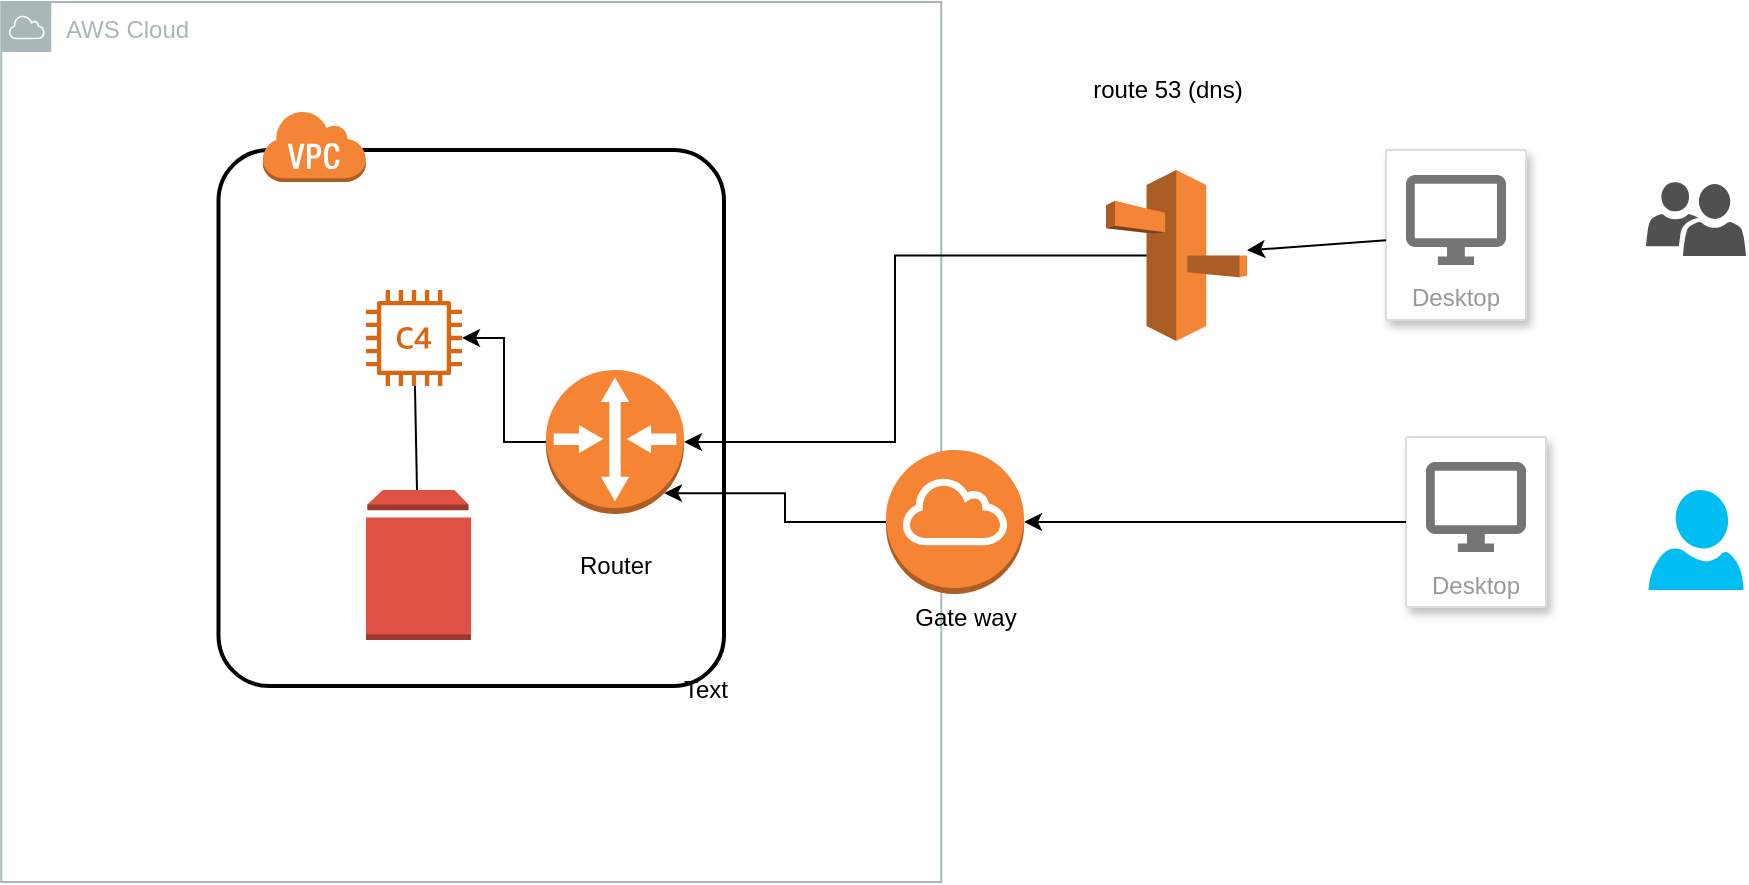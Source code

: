 <mxfile version="12.9.14" type="device"><diagram id="Ht1M8jgEwFfnCIfOTk4-" name="Page-1"><mxGraphModel dx="1480" dy="896" grid="1" gridSize="10" guides="1" tooltips="1" connect="1" arrows="1" fold="1" page="1" pageScale="1" pageWidth="1169" pageHeight="827" math="0" shadow="0"><root><mxCell id="0"/><mxCell id="1" parent="0"/><mxCell id="pBi5G5RGwfv6FwNST9ow-9" value="" style="rounded=1;arcSize=10;dashed=0;fillColor=none;gradientColor=none;strokeWidth=2;" vertex="1" parent="1"><mxGeometry x="236.25" y="170" width="252.75" height="268" as="geometry"/></mxCell><mxCell id="pBi5G5RGwfv6FwNST9ow-15" value="AWS Cloud" style="outlineConnect=0;gradientColor=none;html=1;whiteSpace=wrap;fontSize=12;fontStyle=0;shape=mxgraph.aws4.group;grIcon=mxgraph.aws4.group_aws_cloud;strokeColor=#AAB7B8;fillColor=none;verticalAlign=top;align=left;spacingLeft=30;fontColor=#AAB7B8;dashed=0;" vertex="1" parent="1"><mxGeometry x="127.63" y="96" width="470" height="440" as="geometry"/></mxCell><mxCell id="pBi5G5RGwfv6FwNST9ow-2" value="" style="outlineConnect=0;fontColor=#232F3E;gradientColor=none;fillColor=#D86613;strokeColor=none;dashed=0;verticalLabelPosition=bottom;verticalAlign=top;align=center;html=1;fontSize=12;fontStyle=0;aspect=fixed;pointerEvents=1;shape=mxgraph.aws4.c4_instance;" vertex="1" parent="1"><mxGeometry x="310" y="240" width="48" height="48" as="geometry"/></mxCell><mxCell id="pBi5G5RGwfv6FwNST9ow-3" value="" style="outlineConnect=0;dashed=0;verticalLabelPosition=bottom;verticalAlign=top;align=center;html=1;shape=mxgraph.aws3.volume;fillColor=#E05243;gradientColor=none;" vertex="1" parent="1"><mxGeometry x="310" y="340" width="52.5" height="75" as="geometry"/></mxCell><mxCell id="pBi5G5RGwfv6FwNST9ow-4" value="" style="endArrow=none;html=1;" edge="1" parent="1" source="pBi5G5RGwfv6FwNST9ow-3" target="pBi5G5RGwfv6FwNST9ow-2"><mxGeometry width="50" height="50" relative="1" as="geometry"><mxPoint x="549" y="410" as="sourcePoint"/><mxPoint x="599" y="360" as="targetPoint"/></mxGeometry></mxCell><mxCell id="pBi5G5RGwfv6FwNST9ow-27" style="edgeStyle=orthogonalEdgeStyle;rounded=0;orthogonalLoop=1;jettySize=auto;html=1;exitX=0.29;exitY=0.5;exitDx=0;exitDy=0;exitPerimeter=0;entryX=1;entryY=0.5;entryDx=0;entryDy=0;entryPerimeter=0;" edge="1" parent="1" source="pBi5G5RGwfv6FwNST9ow-5" target="pBi5G5RGwfv6FwNST9ow-17"><mxGeometry relative="1" as="geometry"/></mxCell><mxCell id="pBi5G5RGwfv6FwNST9ow-5" value="" style="outlineConnect=0;dashed=0;verticalLabelPosition=bottom;verticalAlign=top;align=center;html=1;shape=mxgraph.aws3.route_53;fillColor=#F58536;gradientColor=none;" vertex="1" parent="1"><mxGeometry x="680" y="180" width="70.5" height="85.5" as="geometry"/></mxCell><mxCell id="pBi5G5RGwfv6FwNST9ow-10" value="" style="dashed=0;html=1;shape=mxgraph.aws3.virtual_private_cloud;fillColor=#F58536;gradientColor=none;dashed=0;" vertex="1" parent="1"><mxGeometry x="258" y="150" width="52" height="36" as="geometry"/></mxCell><mxCell id="pBi5G5RGwfv6FwNST9ow-33" style="edgeStyle=orthogonalEdgeStyle;rounded=0;orthogonalLoop=1;jettySize=auto;html=1;exitX=0;exitY=0.5;exitDx=0;exitDy=0;exitPerimeter=0;entryX=0.855;entryY=0.855;entryDx=0;entryDy=0;entryPerimeter=0;" edge="1" parent="1" source="pBi5G5RGwfv6FwNST9ow-14" target="pBi5G5RGwfv6FwNST9ow-17"><mxGeometry relative="1" as="geometry"/></mxCell><mxCell id="pBi5G5RGwfv6FwNST9ow-14" value="" style="outlineConnect=0;dashed=0;verticalLabelPosition=bottom;verticalAlign=top;align=center;html=1;shape=mxgraph.aws3.internet_gateway;fillColor=#F58534;gradientColor=none;" vertex="1" parent="1"><mxGeometry x="570" y="320" width="69" height="72" as="geometry"/></mxCell><mxCell id="pBi5G5RGwfv6FwNST9ow-31" style="edgeStyle=orthogonalEdgeStyle;rounded=0;orthogonalLoop=1;jettySize=auto;html=1;exitX=0;exitY=0.5;exitDx=0;exitDy=0;exitPerimeter=0;" edge="1" parent="1" source="pBi5G5RGwfv6FwNST9ow-17" target="pBi5G5RGwfv6FwNST9ow-2"><mxGeometry relative="1" as="geometry"/></mxCell><mxCell id="pBi5G5RGwfv6FwNST9ow-17" value="" style="outlineConnect=0;dashed=0;verticalLabelPosition=bottom;verticalAlign=top;align=center;html=1;shape=mxgraph.aws3.router;fillColor=#F58534;gradientColor=none;" vertex="1" parent="1"><mxGeometry x="400" y="280" width="69" height="72" as="geometry"/></mxCell><mxCell id="pBi5G5RGwfv6FwNST9ow-19" value="" style="pointerEvents=1;shadow=0;dashed=0;html=1;strokeColor=none;labelPosition=center;verticalLabelPosition=bottom;verticalAlign=top;align=center;fillColor=#505050;shape=mxgraph.mscae.intune.user_group" vertex="1" parent="1"><mxGeometry x="950" y="186" width="50" height="37" as="geometry"/></mxCell><mxCell id="pBi5G5RGwfv6FwNST9ow-20" value="Desktop" style="strokeColor=#dddddd;shadow=1;strokeWidth=1;rounded=1;absoluteArcSize=1;arcSize=2;labelPosition=center;verticalLabelPosition=middle;align=center;verticalAlign=bottom;spacingLeft=0;fontColor=#999999;fontSize=12;whiteSpace=wrap;spacingBottom=2;" vertex="1" parent="1"><mxGeometry x="820" y="170" width="70" height="85" as="geometry"/></mxCell><mxCell id="pBi5G5RGwfv6FwNST9ow-21" value="" style="dashed=0;connectable=0;html=1;fillColor=#757575;strokeColor=none;shape=mxgraph.gcp2.desktop;part=1;" vertex="1" parent="pBi5G5RGwfv6FwNST9ow-20"><mxGeometry x="0.5" width="50" height="45" relative="1" as="geometry"><mxPoint x="-25" y="12.5" as="offset"/></mxGeometry></mxCell><mxCell id="pBi5G5RGwfv6FwNST9ow-22" value="" style="verticalLabelPosition=bottom;html=1;verticalAlign=top;align=center;strokeColor=none;fillColor=#00BEF2;shape=mxgraph.azure.user;" vertex="1" parent="1"><mxGeometry x="951.25" y="340" width="47.5" height="50" as="geometry"/></mxCell><mxCell id="pBi5G5RGwfv6FwNST9ow-23" value="Desktop" style="strokeColor=#dddddd;shadow=1;strokeWidth=1;rounded=1;absoluteArcSize=1;arcSize=2;labelPosition=center;verticalLabelPosition=middle;align=center;verticalAlign=bottom;spacingLeft=0;fontColor=#999999;fontSize=12;whiteSpace=wrap;spacingBottom=2;" vertex="1" parent="1"><mxGeometry x="830" y="313.5" width="70" height="85" as="geometry"/></mxCell><mxCell id="pBi5G5RGwfv6FwNST9ow-24" value="" style="dashed=0;connectable=0;html=1;fillColor=#757575;strokeColor=none;shape=mxgraph.gcp2.desktop;part=1;" vertex="1" parent="pBi5G5RGwfv6FwNST9ow-23"><mxGeometry x="0.5" width="50" height="45" relative="1" as="geometry"><mxPoint x="-25" y="12.5" as="offset"/></mxGeometry></mxCell><mxCell id="pBi5G5RGwfv6FwNST9ow-26" value="" style="endArrow=classic;html=1;" edge="1" parent="1" source="pBi5G5RGwfv6FwNST9ow-20" target="pBi5G5RGwfv6FwNST9ow-5"><mxGeometry width="50" height="50" relative="1" as="geometry"><mxPoint x="460" y="400" as="sourcePoint"/><mxPoint x="510" y="350" as="targetPoint"/></mxGeometry></mxCell><mxCell id="pBi5G5RGwfv6FwNST9ow-32" value="" style="endArrow=classic;html=1;" edge="1" parent="1" source="pBi5G5RGwfv6FwNST9ow-23" target="pBi5G5RGwfv6FwNST9ow-14"><mxGeometry width="50" height="50" relative="1" as="geometry"><mxPoint x="830" y="225.067" as="sourcePoint"/><mxPoint x="760.5" y="230.165" as="targetPoint"/></mxGeometry></mxCell><mxCell id="pBi5G5RGwfv6FwNST9ow-34" value="Text" style="text;html=1;strokeColor=none;fillColor=none;align=center;verticalAlign=middle;whiteSpace=wrap;rounded=0;" vertex="1" parent="1"><mxGeometry x="460" y="430" width="40" height="20" as="geometry"/></mxCell><mxCell id="pBi5G5RGwfv6FwNST9ow-36" value="route 53 (dns)" style="text;html=1;strokeColor=none;fillColor=none;align=center;verticalAlign=middle;whiteSpace=wrap;rounded=0;" vertex="1" parent="1"><mxGeometry x="670.5" y="130" width="80" height="20" as="geometry"/></mxCell><mxCell id="pBi5G5RGwfv6FwNST9ow-37" value="Gate way" style="text;html=1;strokeColor=none;fillColor=none;align=center;verticalAlign=middle;whiteSpace=wrap;rounded=0;" vertex="1" parent="1"><mxGeometry x="570" y="394" width="80" height="20" as="geometry"/></mxCell><mxCell id="pBi5G5RGwfv6FwNST9ow-38" value="Router" style="text;html=1;strokeColor=none;fillColor=none;align=center;verticalAlign=middle;whiteSpace=wrap;rounded=0;" vertex="1" parent="1"><mxGeometry x="394.5" y="367.5" width="80" height="20" as="geometry"/></mxCell></root></mxGraphModel></diagram></mxfile>